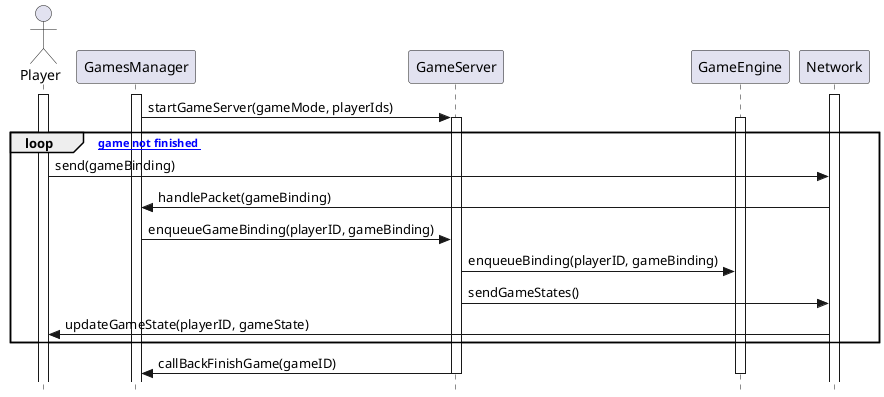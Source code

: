 @startuml GameServerSequence

skinparam style strictuml

actor Player
participant GamesManager
participant GameServer
participant GameEngine
participant Network

activate Player
activate Network
activate GamesManager

GamesManager -> GameServer : startGameServer(gameMode, playerIds)
activate GameServer
activate GameEngine

loop [ while game not finished ]
    Player -> Network : send(gameBinding)
    Network -> GamesManager : handlePacket(gameBinding)
    GamesManager -> GameServer : enqueueGameBinding(playerID, gameBinding)
    GameServer -> GameEngine : enqueueBinding(playerID, gameBinding)
    GameServer -> Network : sendGameStates()
    Network -> Player : updateGameState(playerID, gameState)
end 
GameServer -> GamesManager : callBackFinishGame(gameID)
deactivate GameEngine
deactivate GameServer
@enduml